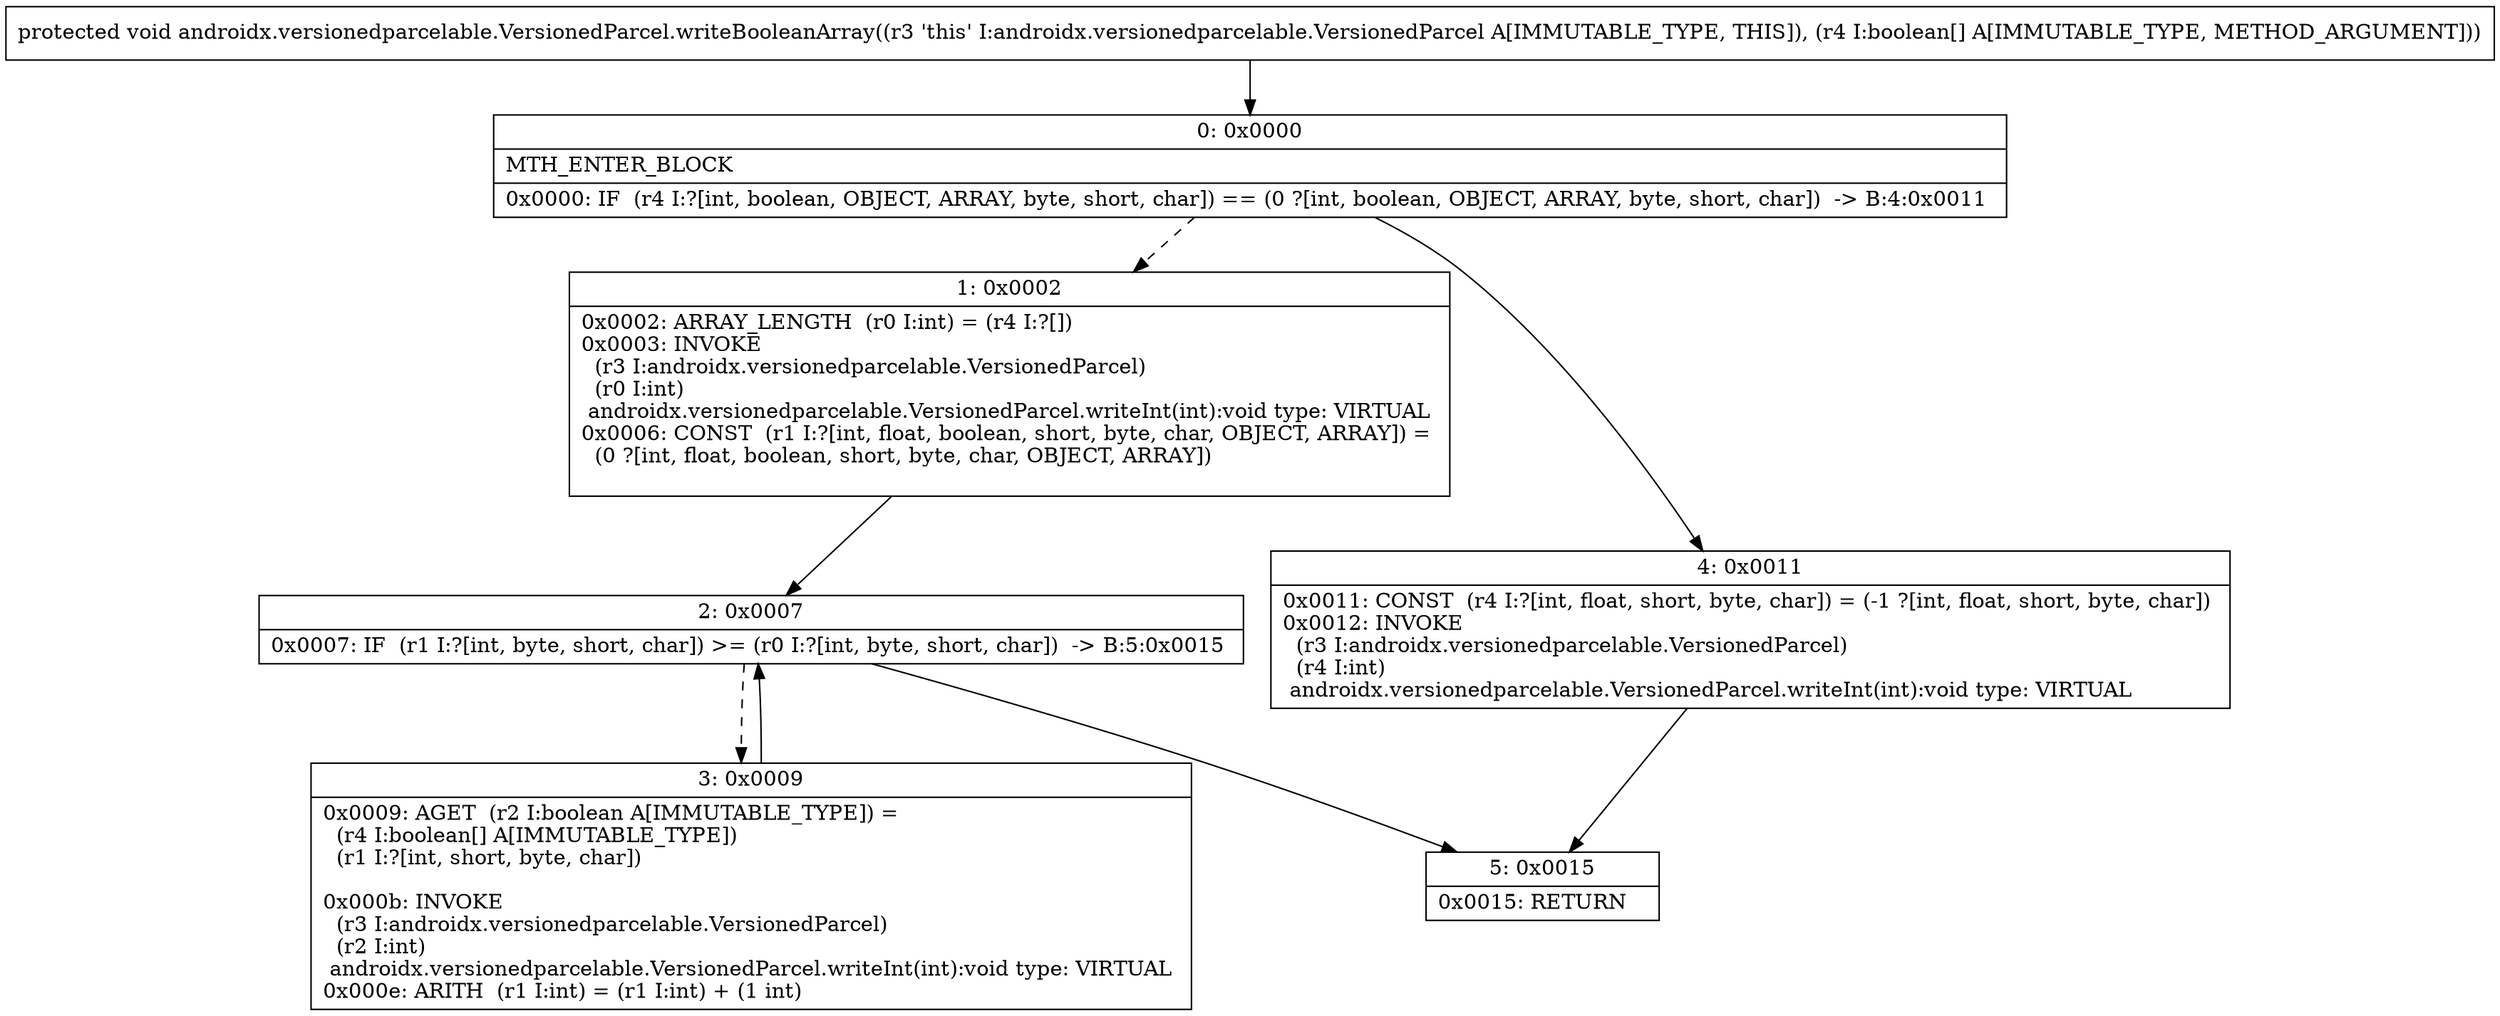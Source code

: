 digraph "CFG forandroidx.versionedparcelable.VersionedParcel.writeBooleanArray([Z)V" {
Node_0 [shape=record,label="{0\:\ 0x0000|MTH_ENTER_BLOCK\l|0x0000: IF  (r4 I:?[int, boolean, OBJECT, ARRAY, byte, short, char]) == (0 ?[int, boolean, OBJECT, ARRAY, byte, short, char])  \-\> B:4:0x0011 \l}"];
Node_1 [shape=record,label="{1\:\ 0x0002|0x0002: ARRAY_LENGTH  (r0 I:int) = (r4 I:?[]) \l0x0003: INVOKE  \l  (r3 I:androidx.versionedparcelable.VersionedParcel)\l  (r0 I:int)\l androidx.versionedparcelable.VersionedParcel.writeInt(int):void type: VIRTUAL \l0x0006: CONST  (r1 I:?[int, float, boolean, short, byte, char, OBJECT, ARRAY]) = \l  (0 ?[int, float, boolean, short, byte, char, OBJECT, ARRAY])\l \l}"];
Node_2 [shape=record,label="{2\:\ 0x0007|0x0007: IF  (r1 I:?[int, byte, short, char]) \>= (r0 I:?[int, byte, short, char])  \-\> B:5:0x0015 \l}"];
Node_3 [shape=record,label="{3\:\ 0x0009|0x0009: AGET  (r2 I:boolean A[IMMUTABLE_TYPE]) = \l  (r4 I:boolean[] A[IMMUTABLE_TYPE])\l  (r1 I:?[int, short, byte, char])\l \l0x000b: INVOKE  \l  (r3 I:androidx.versionedparcelable.VersionedParcel)\l  (r2 I:int)\l androidx.versionedparcelable.VersionedParcel.writeInt(int):void type: VIRTUAL \l0x000e: ARITH  (r1 I:int) = (r1 I:int) + (1 int) \l}"];
Node_4 [shape=record,label="{4\:\ 0x0011|0x0011: CONST  (r4 I:?[int, float, short, byte, char]) = (\-1 ?[int, float, short, byte, char]) \l0x0012: INVOKE  \l  (r3 I:androidx.versionedparcelable.VersionedParcel)\l  (r4 I:int)\l androidx.versionedparcelable.VersionedParcel.writeInt(int):void type: VIRTUAL \l}"];
Node_5 [shape=record,label="{5\:\ 0x0015|0x0015: RETURN   \l}"];
MethodNode[shape=record,label="{protected void androidx.versionedparcelable.VersionedParcel.writeBooleanArray((r3 'this' I:androidx.versionedparcelable.VersionedParcel A[IMMUTABLE_TYPE, THIS]), (r4 I:boolean[] A[IMMUTABLE_TYPE, METHOD_ARGUMENT])) }"];
MethodNode -> Node_0;
Node_0 -> Node_1[style=dashed];
Node_0 -> Node_4;
Node_1 -> Node_2;
Node_2 -> Node_3[style=dashed];
Node_2 -> Node_5;
Node_3 -> Node_2;
Node_4 -> Node_5;
}

